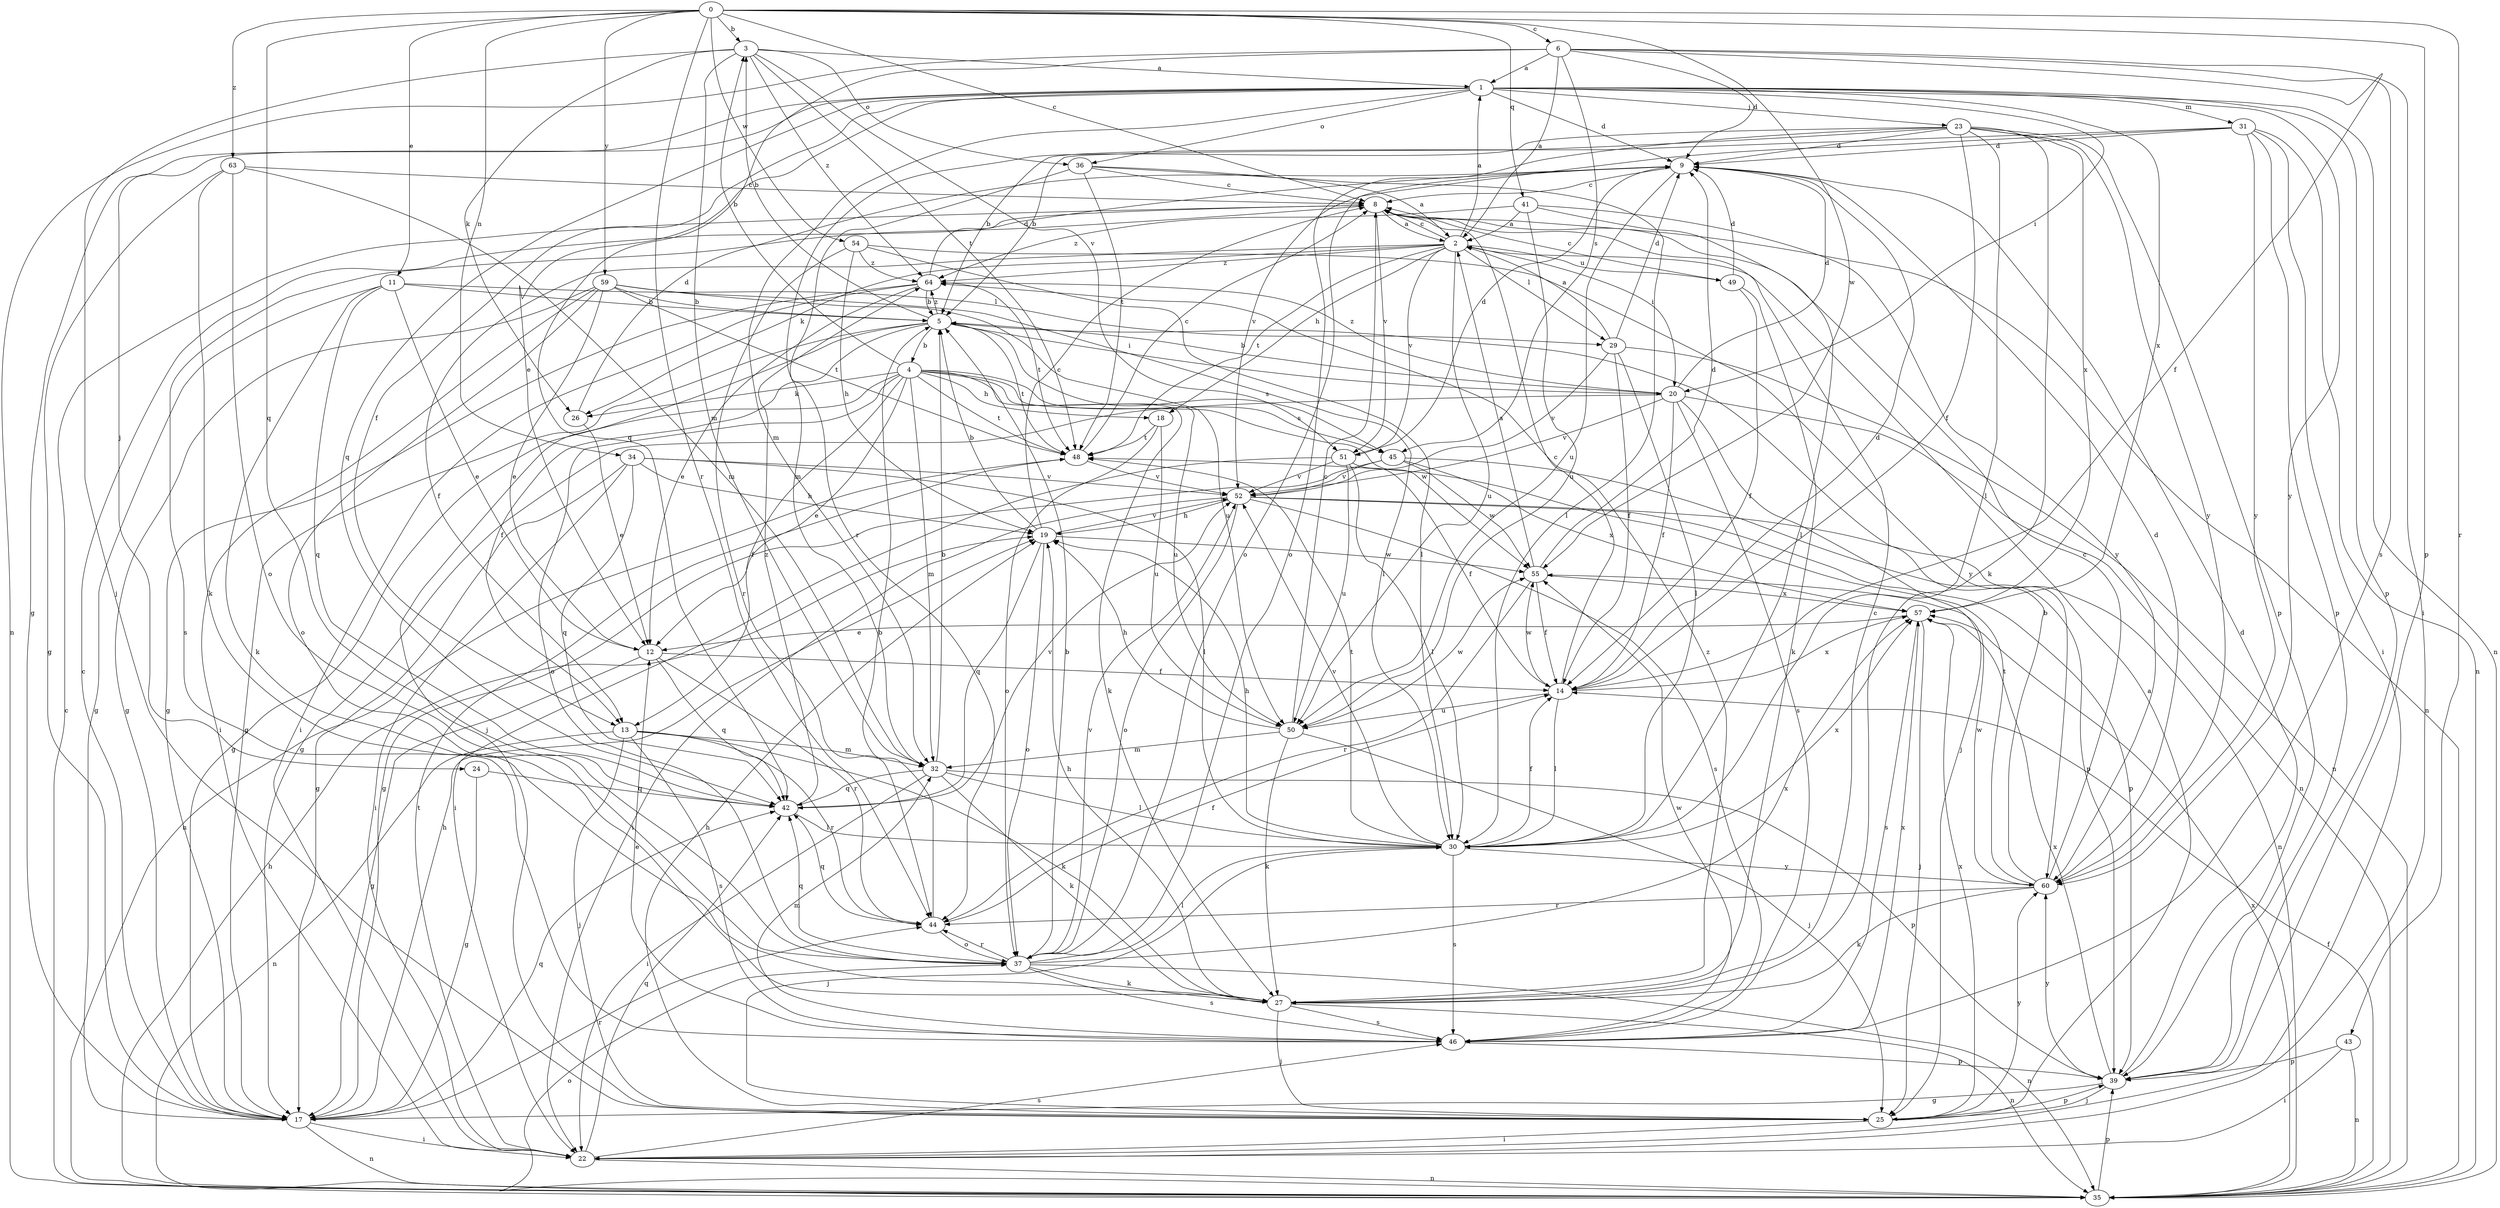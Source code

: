 strict digraph  {
0;
1;
2;
3;
4;
5;
6;
8;
9;
11;
12;
13;
14;
17;
18;
19;
20;
22;
23;
24;
25;
26;
27;
29;
30;
31;
32;
34;
35;
36;
37;
39;
41;
42;
43;
44;
45;
46;
48;
49;
50;
51;
52;
54;
55;
57;
59;
60;
63;
64;
0 -> 3  [label=b];
0 -> 6  [label=c];
0 -> 8  [label=c];
0 -> 11  [label=e];
0 -> 34  [label=n];
0 -> 39  [label=p];
0 -> 41  [label=q];
0 -> 42  [label=q];
0 -> 43  [label=r];
0 -> 44  [label=r];
0 -> 54  [label=w];
0 -> 55  [label=w];
0 -> 59  [label=y];
0 -> 63  [label=z];
1 -> 9  [label=d];
1 -> 12  [label=e];
1 -> 13  [label=f];
1 -> 17  [label=g];
1 -> 20  [label=i];
1 -> 23  [label=j];
1 -> 24  [label=j];
1 -> 31  [label=m];
1 -> 32  [label=m];
1 -> 35  [label=n];
1 -> 36  [label=o];
1 -> 39  [label=p];
1 -> 42  [label=q];
1 -> 57  [label=x];
1 -> 60  [label=y];
2 -> 1  [label=a];
2 -> 8  [label=c];
2 -> 13  [label=f];
2 -> 18  [label=h];
2 -> 20  [label=i];
2 -> 26  [label=k];
2 -> 29  [label=l];
2 -> 48  [label=t];
2 -> 49  [label=u];
2 -> 50  [label=u];
2 -> 51  [label=v];
2 -> 64  [label=z];
3 -> 1  [label=a];
3 -> 25  [label=j];
3 -> 26  [label=k];
3 -> 32  [label=m];
3 -> 36  [label=o];
3 -> 48  [label=t];
3 -> 51  [label=v];
3 -> 64  [label=z];
4 -> 3  [label=b];
4 -> 12  [label=e];
4 -> 13  [label=f];
4 -> 17  [label=g];
4 -> 18  [label=h];
4 -> 26  [label=k];
4 -> 27  [label=k];
4 -> 32  [label=m];
4 -> 37  [label=o];
4 -> 45  [label=s];
4 -> 48  [label=t];
4 -> 50  [label=u];
4 -> 55  [label=w];
5 -> 3  [label=b];
5 -> 4  [label=b];
5 -> 13  [label=f];
5 -> 17  [label=g];
5 -> 20  [label=i];
5 -> 25  [label=j];
5 -> 45  [label=s];
5 -> 48  [label=t];
5 -> 64  [label=z];
6 -> 1  [label=a];
6 -> 2  [label=a];
6 -> 9  [label=d];
6 -> 14  [label=f];
6 -> 22  [label=i];
6 -> 35  [label=n];
6 -> 42  [label=q];
6 -> 45  [label=s];
6 -> 46  [label=s];
8 -> 2  [label=a];
8 -> 35  [label=n];
8 -> 46  [label=s];
8 -> 51  [label=v];
9 -> 8  [label=c];
9 -> 50  [label=u];
9 -> 52  [label=v];
11 -> 5  [label=b];
11 -> 12  [label=e];
11 -> 17  [label=g];
11 -> 27  [label=k];
11 -> 29  [label=l];
11 -> 42  [label=q];
12 -> 14  [label=f];
12 -> 17  [label=g];
12 -> 42  [label=q];
12 -> 44  [label=r];
13 -> 25  [label=j];
13 -> 27  [label=k];
13 -> 32  [label=m];
13 -> 35  [label=n];
13 -> 44  [label=r];
13 -> 46  [label=s];
14 -> 8  [label=c];
14 -> 9  [label=d];
14 -> 30  [label=l];
14 -> 50  [label=u];
14 -> 55  [label=w];
14 -> 57  [label=x];
17 -> 8  [label=c];
17 -> 19  [label=h];
17 -> 22  [label=i];
17 -> 35  [label=n];
17 -> 42  [label=q];
17 -> 44  [label=r];
18 -> 37  [label=o];
18 -> 48  [label=t];
18 -> 50  [label=u];
19 -> 5  [label=b];
19 -> 8  [label=c];
19 -> 37  [label=o];
19 -> 42  [label=q];
19 -> 52  [label=v];
19 -> 55  [label=w];
20 -> 5  [label=b];
20 -> 9  [label=d];
20 -> 14  [label=f];
20 -> 17  [label=g];
20 -> 25  [label=j];
20 -> 35  [label=n];
20 -> 46  [label=s];
20 -> 52  [label=v];
20 -> 64  [label=z];
22 -> 35  [label=n];
22 -> 42  [label=q];
22 -> 46  [label=s];
22 -> 48  [label=t];
23 -> 5  [label=b];
23 -> 9  [label=d];
23 -> 14  [label=f];
23 -> 27  [label=k];
23 -> 30  [label=l];
23 -> 37  [label=o];
23 -> 39  [label=p];
23 -> 44  [label=r];
23 -> 57  [label=x];
23 -> 60  [label=y];
24 -> 17  [label=g];
24 -> 42  [label=q];
25 -> 2  [label=a];
25 -> 19  [label=h];
25 -> 22  [label=i];
25 -> 39  [label=p];
25 -> 57  [label=x];
25 -> 60  [label=y];
26 -> 9  [label=d];
26 -> 12  [label=e];
27 -> 8  [label=c];
27 -> 19  [label=h];
27 -> 25  [label=j];
27 -> 35  [label=n];
27 -> 46  [label=s];
27 -> 64  [label=z];
29 -> 2  [label=a];
29 -> 9  [label=d];
29 -> 14  [label=f];
29 -> 30  [label=l];
29 -> 35  [label=n];
29 -> 52  [label=v];
30 -> 14  [label=f];
30 -> 19  [label=h];
30 -> 25  [label=j];
30 -> 46  [label=s];
30 -> 48  [label=t];
30 -> 52  [label=v];
30 -> 57  [label=x];
30 -> 60  [label=y];
31 -> 5  [label=b];
31 -> 9  [label=d];
31 -> 22  [label=i];
31 -> 35  [label=n];
31 -> 37  [label=o];
31 -> 39  [label=p];
31 -> 60  [label=y];
32 -> 5  [label=b];
32 -> 22  [label=i];
32 -> 27  [label=k];
32 -> 30  [label=l];
32 -> 39  [label=p];
32 -> 42  [label=q];
34 -> 17  [label=g];
34 -> 19  [label=h];
34 -> 22  [label=i];
34 -> 30  [label=l];
34 -> 42  [label=q];
34 -> 52  [label=v];
35 -> 8  [label=c];
35 -> 14  [label=f];
35 -> 19  [label=h];
35 -> 37  [label=o];
35 -> 39  [label=p];
35 -> 57  [label=x];
36 -> 2  [label=a];
36 -> 8  [label=c];
36 -> 30  [label=l];
36 -> 32  [label=m];
36 -> 48  [label=t];
37 -> 5  [label=b];
37 -> 27  [label=k];
37 -> 30  [label=l];
37 -> 35  [label=n];
37 -> 42  [label=q];
37 -> 44  [label=r];
37 -> 46  [label=s];
37 -> 52  [label=v];
37 -> 57  [label=x];
39 -> 9  [label=d];
39 -> 17  [label=g];
39 -> 25  [label=j];
39 -> 57  [label=x];
39 -> 60  [label=y];
41 -> 2  [label=a];
41 -> 30  [label=l];
41 -> 50  [label=u];
41 -> 60  [label=y];
41 -> 64  [label=z];
42 -> 30  [label=l];
42 -> 52  [label=v];
42 -> 64  [label=z];
43 -> 22  [label=i];
43 -> 35  [label=n];
43 -> 39  [label=p];
44 -> 5  [label=b];
44 -> 14  [label=f];
44 -> 37  [label=o];
44 -> 42  [label=q];
45 -> 17  [label=g];
45 -> 39  [label=p];
45 -> 52  [label=v];
45 -> 55  [label=w];
45 -> 57  [label=x];
46 -> 12  [label=e];
46 -> 32  [label=m];
46 -> 39  [label=p];
46 -> 55  [label=w];
46 -> 57  [label=x];
48 -> 8  [label=c];
48 -> 35  [label=n];
48 -> 52  [label=v];
49 -> 8  [label=c];
49 -> 9  [label=d];
49 -> 14  [label=f];
49 -> 27  [label=k];
50 -> 8  [label=c];
50 -> 19  [label=h];
50 -> 25  [label=j];
50 -> 27  [label=k];
50 -> 32  [label=m];
50 -> 55  [label=w];
51 -> 9  [label=d];
51 -> 14  [label=f];
51 -> 22  [label=i];
51 -> 30  [label=l];
51 -> 50  [label=u];
51 -> 52  [label=v];
52 -> 19  [label=h];
52 -> 22  [label=i];
52 -> 35  [label=n];
52 -> 37  [label=o];
52 -> 39  [label=p];
52 -> 46  [label=s];
54 -> 19  [label=h];
54 -> 30  [label=l];
54 -> 44  [label=r];
54 -> 60  [label=y];
54 -> 64  [label=z];
55 -> 2  [label=a];
55 -> 9  [label=d];
55 -> 14  [label=f];
55 -> 44  [label=r];
55 -> 57  [label=x];
57 -> 12  [label=e];
57 -> 25  [label=j];
57 -> 46  [label=s];
59 -> 5  [label=b];
59 -> 12  [label=e];
59 -> 17  [label=g];
59 -> 22  [label=i];
59 -> 30  [label=l];
59 -> 37  [label=o];
59 -> 48  [label=t];
59 -> 50  [label=u];
60 -> 5  [label=b];
60 -> 8  [label=c];
60 -> 9  [label=d];
60 -> 27  [label=k];
60 -> 44  [label=r];
60 -> 48  [label=t];
60 -> 55  [label=w];
63 -> 8  [label=c];
63 -> 17  [label=g];
63 -> 27  [label=k];
63 -> 32  [label=m];
63 -> 37  [label=o];
64 -> 5  [label=b];
64 -> 9  [label=d];
64 -> 12  [label=e];
64 -> 17  [label=g];
64 -> 22  [label=i];
64 -> 48  [label=t];
}
